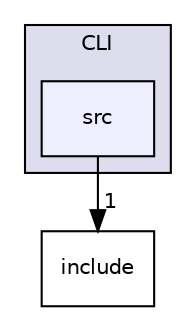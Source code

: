 digraph "/home/boa/CLionProjects/my/QCalculateServer/CLI/src" {
  bgcolor=transparent;
  compound=true
  node [ fontsize="10", fontname="Helvetica"];
  edge [ labelfontsize="10", labelfontname="Helvetica"];
  subgraph clusterdir_e126f7b990f7130c1196f46e29e55d5b {
    graph [ bgcolor="#ddddee", pencolor="black", label="CLI" fontname="Helvetica", fontsize="10", URL="dir_e126f7b990f7130c1196f46e29e55d5b.html"]
  dir_eabf2fa54fb69928a0f088c0ff2c72a3 [shape=box, label="src", style="filled", fillcolor="#eeeeff", pencolor="black", URL="dir_eabf2fa54fb69928a0f088c0ff2c72a3.html"];
  }
  dir_8521627ae0333714f86f521e17c1378e [shape=box label="include" URL="dir_8521627ae0333714f86f521e17c1378e.html"];
  dir_eabf2fa54fb69928a0f088c0ff2c72a3->dir_8521627ae0333714f86f521e17c1378e [headlabel="1", labeldistance=1.5 headhref="dir_000005_000004.html"];
}
